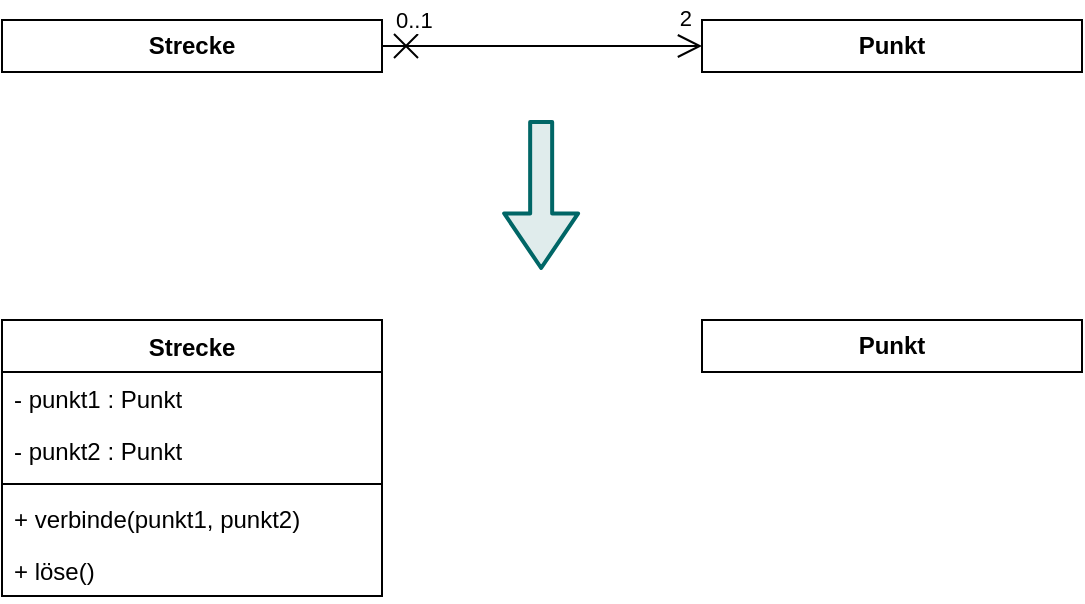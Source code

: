 <mxfile version="25.0.3">
  <diagram name="Seite-1" id="BKRfMI5abuOFoWmJq0zK">
    <mxGraphModel dx="875" dy="473" grid="1" gridSize="10" guides="1" tooltips="1" connect="1" arrows="1" fold="1" page="1" pageScale="1" pageWidth="827" pageHeight="1169" math="0" shadow="0">
      <root>
        <mxCell id="0" />
        <mxCell id="1" parent="0" />
        <mxCell id="IaKYG4yvnXf-astbD4Oj-56" value="" style="rounded=0;whiteSpace=wrap;html=1;strokeColor=none;" parent="1" vertex="1">
          <mxGeometry x="80" y="80" width="540" height="300" as="geometry" />
        </mxCell>
        <mxCell id="IaKYG4yvnXf-astbD4Oj-22" value="Strecke" style="swimlane;fontStyle=1;align=center;verticalAlign=top;childLayout=stackLayout;horizontal=1;startSize=26;horizontalStack=0;resizeParent=1;resizeParentMax=0;resizeLast=0;collapsible=1;marginBottom=0;whiteSpace=wrap;html=1;" parent="1" vertex="1">
          <mxGeometry x="80" y="240" width="190" height="138" as="geometry" />
        </mxCell>
        <mxCell id="IaKYG4yvnXf-astbD4Oj-23" value="- punkt1 : Punkt " style="text;strokeColor=none;fillColor=none;align=left;verticalAlign=top;spacingLeft=4;spacingRight=4;overflow=hidden;rotatable=0;points=[[0,0.5],[1,0.5]];portConstraint=eastwest;whiteSpace=wrap;html=1;" parent="IaKYG4yvnXf-astbD4Oj-22" vertex="1">
          <mxGeometry y="26" width="190" height="26" as="geometry" />
        </mxCell>
        <mxCell id="IaKYG4yvnXf-astbD4Oj-27" value="- punkt2 : Punkt" style="text;strokeColor=none;fillColor=none;align=left;verticalAlign=top;spacingLeft=4;spacingRight=4;overflow=hidden;rotatable=0;points=[[0,0.5],[1,0.5]];portConstraint=eastwest;whiteSpace=wrap;html=1;" parent="IaKYG4yvnXf-astbD4Oj-22" vertex="1">
          <mxGeometry y="52" width="190" height="26" as="geometry" />
        </mxCell>
        <mxCell id="IaKYG4yvnXf-astbD4Oj-24" value="" style="line;strokeWidth=1;fillColor=none;align=left;verticalAlign=middle;spacingTop=-1;spacingLeft=3;spacingRight=3;rotatable=0;labelPosition=right;points=[];portConstraint=eastwest;strokeColor=inherit;" parent="IaKYG4yvnXf-astbD4Oj-22" vertex="1">
          <mxGeometry y="78" width="190" height="8" as="geometry" />
        </mxCell>
        <mxCell id="IaKYG4yvnXf-astbD4Oj-25" value="+ verbinde(punkt1, punkt2)" style="text;strokeColor=none;fillColor=none;align=left;verticalAlign=top;spacingLeft=4;spacingRight=4;overflow=hidden;rotatable=0;points=[[0,0.5],[1,0.5]];portConstraint=eastwest;whiteSpace=wrap;html=1;" parent="IaKYG4yvnXf-astbD4Oj-22" vertex="1">
          <mxGeometry y="86" width="190" height="26" as="geometry" />
        </mxCell>
        <mxCell id="IaKYG4yvnXf-astbD4Oj-28" value="+ löse()" style="text;strokeColor=none;fillColor=none;align=left;verticalAlign=top;spacingLeft=4;spacingRight=4;overflow=hidden;rotatable=0;points=[[0,0.5],[1,0.5]];portConstraint=eastwest;whiteSpace=wrap;html=1;" parent="IaKYG4yvnXf-astbD4Oj-22" vertex="1">
          <mxGeometry y="112" width="190" height="26" as="geometry" />
        </mxCell>
        <mxCell id="IaKYG4yvnXf-astbD4Oj-44" value="&lt;div&gt;&lt;br&gt;&lt;/div&gt;" style="endArrow=open;html=1;endSize=10;startArrow=cross;startSize=10;startFill=0;edgeStyle=orthogonalEdgeStyle;rounded=0;spacingBottom=0;spacingLeft=0;verticalAlign=middle;" parent="1" edge="1" target="MBw85vdi80VA92OxYh2Z-3" source="MBw85vdi80VA92OxYh2Z-2">
          <mxGeometry relative="1" as="geometry">
            <mxPoint x="280" y="103.034" as="sourcePoint" />
            <mxPoint x="480" y="103" as="targetPoint" />
          </mxGeometry>
        </mxCell>
        <mxCell id="IaKYG4yvnXf-astbD4Oj-47" value="0..1" style="edgeLabel;resizable=0;html=1;align=left;verticalAlign=bottom;spacingBottom=5;spacingLeft=5;spacing=0;" parent="1" connectable="0" vertex="1">
          <mxGeometry x="282" y="98" as="geometry">
            <mxPoint x="-10" y="3" as="offset" />
          </mxGeometry>
        </mxCell>
        <mxCell id="IaKYG4yvnXf-astbD4Oj-54" value="2" style="edgeLabel;resizable=0;html=1;align=right;verticalAlign=bottom;spacingBottom=5;spacingRight=7;spacing=0;" parent="1" connectable="0" vertex="1">
          <mxGeometry x="480" y="98" as="geometry">
            <mxPoint x="-50" y="2" as="offset" />
          </mxGeometry>
        </mxCell>
        <mxCell id="MBw85vdi80VA92OxYh2Z-1" value="Punkt" style="rounded=0;whiteSpace=wrap;html=1;fontStyle=1" parent="1" vertex="1">
          <mxGeometry x="430" y="240" width="190" height="26" as="geometry" />
        </mxCell>
        <mxCell id="MBw85vdi80VA92OxYh2Z-2" value="Strecke" style="rounded=0;whiteSpace=wrap;html=1;fontStyle=1" parent="1" vertex="1">
          <mxGeometry x="80" y="90" width="190" height="26" as="geometry" />
        </mxCell>
        <mxCell id="MBw85vdi80VA92OxYh2Z-3" value="Punkt" style="rounded=0;whiteSpace=wrap;html=1;fontStyle=1" parent="1" vertex="1">
          <mxGeometry x="430" y="90" width="190" height="26" as="geometry" />
        </mxCell>
        <mxCell id="92wY6XNtCKhjqN1jjhiR-3" value="" style="shape=flexArrow;endArrow=classic;html=1;rounded=1;strokeColor=#006666;strokeWidth=2;flowAnimation=0;shadow=0;endSize=8.429;startSize=4;endWidth=24;fillColor=#E0ECEC;" edge="1" parent="1">
          <mxGeometry width="50" height="50" relative="1" as="geometry">
            <mxPoint x="349.58" y="140" as="sourcePoint" />
            <mxPoint x="349.58" y="215" as="targetPoint" />
          </mxGeometry>
        </mxCell>
      </root>
    </mxGraphModel>
  </diagram>
</mxfile>
